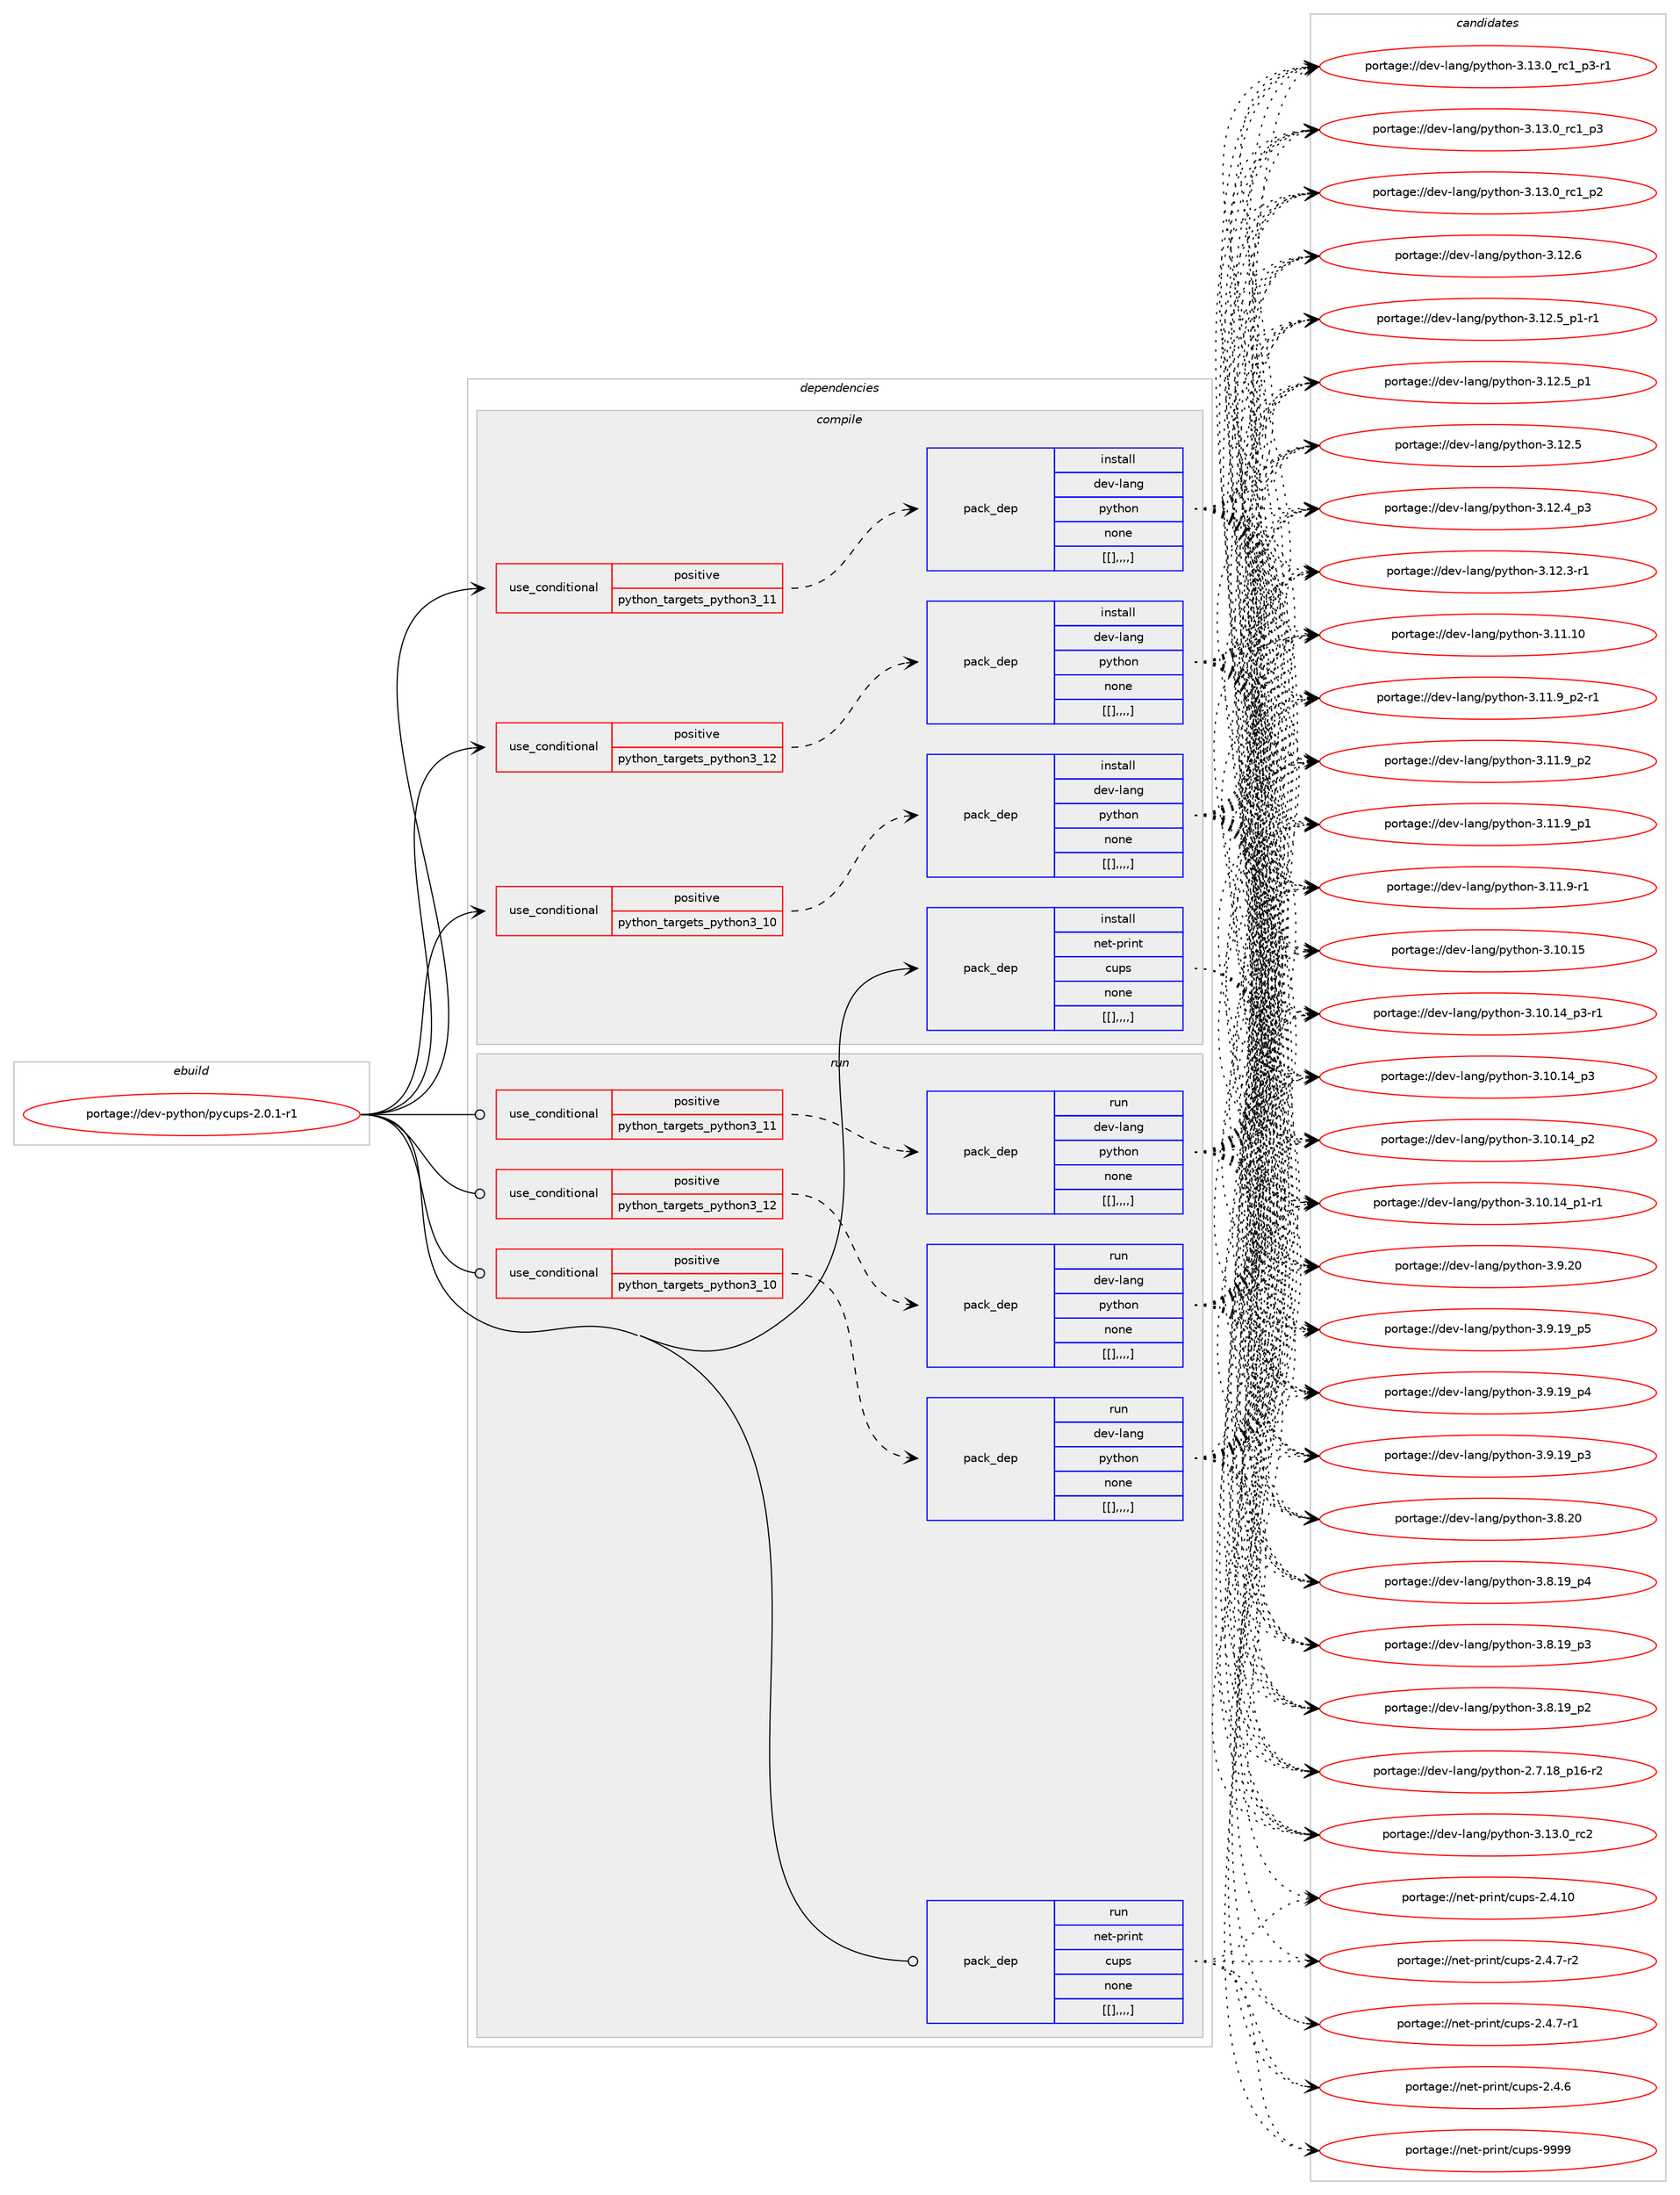 digraph prolog {

# *************
# Graph options
# *************

newrank=true;
concentrate=true;
compound=true;
graph [rankdir=LR,fontname=Helvetica,fontsize=10,ranksep=1.5];#, ranksep=2.5, nodesep=0.2];
edge  [arrowhead=vee];
node  [fontname=Helvetica,fontsize=10];

# **********
# The ebuild
# **********

subgraph cluster_leftcol {
color=gray;
label=<<i>ebuild</i>>;
id [label="portage://dev-python/pycups-2.0.1-r1", color=red, width=4, href="../dev-python/pycups-2.0.1-r1.svg"];
}

# ****************
# The dependencies
# ****************

subgraph cluster_midcol {
color=gray;
label=<<i>dependencies</i>>;
subgraph cluster_compile {
fillcolor="#eeeeee";
style=filled;
label=<<i>compile</i>>;
subgraph cond37525 {
dependency157610 [label=<<TABLE BORDER="0" CELLBORDER="1" CELLSPACING="0" CELLPADDING="4"><TR><TD ROWSPAN="3" CELLPADDING="10">use_conditional</TD></TR><TR><TD>positive</TD></TR><TR><TD>python_targets_python3_10</TD></TR></TABLE>>, shape=none, color=red];
subgraph pack118865 {
dependency157611 [label=<<TABLE BORDER="0" CELLBORDER="1" CELLSPACING="0" CELLPADDING="4" WIDTH="220"><TR><TD ROWSPAN="6" CELLPADDING="30">pack_dep</TD></TR><TR><TD WIDTH="110">install</TD></TR><TR><TD>dev-lang</TD></TR><TR><TD>python</TD></TR><TR><TD>none</TD></TR><TR><TD>[[],,,,]</TD></TR></TABLE>>, shape=none, color=blue];
}
dependency157610:e -> dependency157611:w [weight=20,style="dashed",arrowhead="vee"];
}
id:e -> dependency157610:w [weight=20,style="solid",arrowhead="vee"];
subgraph cond37526 {
dependency157612 [label=<<TABLE BORDER="0" CELLBORDER="1" CELLSPACING="0" CELLPADDING="4"><TR><TD ROWSPAN="3" CELLPADDING="10">use_conditional</TD></TR><TR><TD>positive</TD></TR><TR><TD>python_targets_python3_11</TD></TR></TABLE>>, shape=none, color=red];
subgraph pack118866 {
dependency157613 [label=<<TABLE BORDER="0" CELLBORDER="1" CELLSPACING="0" CELLPADDING="4" WIDTH="220"><TR><TD ROWSPAN="6" CELLPADDING="30">pack_dep</TD></TR><TR><TD WIDTH="110">install</TD></TR><TR><TD>dev-lang</TD></TR><TR><TD>python</TD></TR><TR><TD>none</TD></TR><TR><TD>[[],,,,]</TD></TR></TABLE>>, shape=none, color=blue];
}
dependency157612:e -> dependency157613:w [weight=20,style="dashed",arrowhead="vee"];
}
id:e -> dependency157612:w [weight=20,style="solid",arrowhead="vee"];
subgraph cond37527 {
dependency157614 [label=<<TABLE BORDER="0" CELLBORDER="1" CELLSPACING="0" CELLPADDING="4"><TR><TD ROWSPAN="3" CELLPADDING="10">use_conditional</TD></TR><TR><TD>positive</TD></TR><TR><TD>python_targets_python3_12</TD></TR></TABLE>>, shape=none, color=red];
subgraph pack118867 {
dependency157615 [label=<<TABLE BORDER="0" CELLBORDER="1" CELLSPACING="0" CELLPADDING="4" WIDTH="220"><TR><TD ROWSPAN="6" CELLPADDING="30">pack_dep</TD></TR><TR><TD WIDTH="110">install</TD></TR><TR><TD>dev-lang</TD></TR><TR><TD>python</TD></TR><TR><TD>none</TD></TR><TR><TD>[[],,,,]</TD></TR></TABLE>>, shape=none, color=blue];
}
dependency157614:e -> dependency157615:w [weight=20,style="dashed",arrowhead="vee"];
}
id:e -> dependency157614:w [weight=20,style="solid",arrowhead="vee"];
subgraph pack118868 {
dependency157616 [label=<<TABLE BORDER="0" CELLBORDER="1" CELLSPACING="0" CELLPADDING="4" WIDTH="220"><TR><TD ROWSPAN="6" CELLPADDING="30">pack_dep</TD></TR><TR><TD WIDTH="110">install</TD></TR><TR><TD>net-print</TD></TR><TR><TD>cups</TD></TR><TR><TD>none</TD></TR><TR><TD>[[],,,,]</TD></TR></TABLE>>, shape=none, color=blue];
}
id:e -> dependency157616:w [weight=20,style="solid",arrowhead="vee"];
}
subgraph cluster_compileandrun {
fillcolor="#eeeeee";
style=filled;
label=<<i>compile and run</i>>;
}
subgraph cluster_run {
fillcolor="#eeeeee";
style=filled;
label=<<i>run</i>>;
subgraph cond37528 {
dependency157617 [label=<<TABLE BORDER="0" CELLBORDER="1" CELLSPACING="0" CELLPADDING="4"><TR><TD ROWSPAN="3" CELLPADDING="10">use_conditional</TD></TR><TR><TD>positive</TD></TR><TR><TD>python_targets_python3_10</TD></TR></TABLE>>, shape=none, color=red];
subgraph pack118869 {
dependency157618 [label=<<TABLE BORDER="0" CELLBORDER="1" CELLSPACING="0" CELLPADDING="4" WIDTH="220"><TR><TD ROWSPAN="6" CELLPADDING="30">pack_dep</TD></TR><TR><TD WIDTH="110">run</TD></TR><TR><TD>dev-lang</TD></TR><TR><TD>python</TD></TR><TR><TD>none</TD></TR><TR><TD>[[],,,,]</TD></TR></TABLE>>, shape=none, color=blue];
}
dependency157617:e -> dependency157618:w [weight=20,style="dashed",arrowhead="vee"];
}
id:e -> dependency157617:w [weight=20,style="solid",arrowhead="odot"];
subgraph cond37529 {
dependency157619 [label=<<TABLE BORDER="0" CELLBORDER="1" CELLSPACING="0" CELLPADDING="4"><TR><TD ROWSPAN="3" CELLPADDING="10">use_conditional</TD></TR><TR><TD>positive</TD></TR><TR><TD>python_targets_python3_11</TD></TR></TABLE>>, shape=none, color=red];
subgraph pack118870 {
dependency157620 [label=<<TABLE BORDER="0" CELLBORDER="1" CELLSPACING="0" CELLPADDING="4" WIDTH="220"><TR><TD ROWSPAN="6" CELLPADDING="30">pack_dep</TD></TR><TR><TD WIDTH="110">run</TD></TR><TR><TD>dev-lang</TD></TR><TR><TD>python</TD></TR><TR><TD>none</TD></TR><TR><TD>[[],,,,]</TD></TR></TABLE>>, shape=none, color=blue];
}
dependency157619:e -> dependency157620:w [weight=20,style="dashed",arrowhead="vee"];
}
id:e -> dependency157619:w [weight=20,style="solid",arrowhead="odot"];
subgraph cond37530 {
dependency157621 [label=<<TABLE BORDER="0" CELLBORDER="1" CELLSPACING="0" CELLPADDING="4"><TR><TD ROWSPAN="3" CELLPADDING="10">use_conditional</TD></TR><TR><TD>positive</TD></TR><TR><TD>python_targets_python3_12</TD></TR></TABLE>>, shape=none, color=red];
subgraph pack118871 {
dependency157622 [label=<<TABLE BORDER="0" CELLBORDER="1" CELLSPACING="0" CELLPADDING="4" WIDTH="220"><TR><TD ROWSPAN="6" CELLPADDING="30">pack_dep</TD></TR><TR><TD WIDTH="110">run</TD></TR><TR><TD>dev-lang</TD></TR><TR><TD>python</TD></TR><TR><TD>none</TD></TR><TR><TD>[[],,,,]</TD></TR></TABLE>>, shape=none, color=blue];
}
dependency157621:e -> dependency157622:w [weight=20,style="dashed",arrowhead="vee"];
}
id:e -> dependency157621:w [weight=20,style="solid",arrowhead="odot"];
subgraph pack118872 {
dependency157623 [label=<<TABLE BORDER="0" CELLBORDER="1" CELLSPACING="0" CELLPADDING="4" WIDTH="220"><TR><TD ROWSPAN="6" CELLPADDING="30">pack_dep</TD></TR><TR><TD WIDTH="110">run</TD></TR><TR><TD>net-print</TD></TR><TR><TD>cups</TD></TR><TR><TD>none</TD></TR><TR><TD>[[],,,,]</TD></TR></TABLE>>, shape=none, color=blue];
}
id:e -> dependency157623:w [weight=20,style="solid",arrowhead="odot"];
}
}

# **************
# The candidates
# **************

subgraph cluster_choices {
rank=same;
color=gray;
label=<<i>candidates</i>>;

subgraph choice118865 {
color=black;
nodesep=1;
choice10010111845108971101034711212111610411111045514649514648951149950 [label="portage://dev-lang/python-3.13.0_rc2", color=red, width=4,href="../dev-lang/python-3.13.0_rc2.svg"];
choice1001011184510897110103471121211161041111104551464951464895114994995112514511449 [label="portage://dev-lang/python-3.13.0_rc1_p3-r1", color=red, width=4,href="../dev-lang/python-3.13.0_rc1_p3-r1.svg"];
choice100101118451089711010347112121116104111110455146495146489511499499511251 [label="portage://dev-lang/python-3.13.0_rc1_p3", color=red, width=4,href="../dev-lang/python-3.13.0_rc1_p3.svg"];
choice100101118451089711010347112121116104111110455146495146489511499499511250 [label="portage://dev-lang/python-3.13.0_rc1_p2", color=red, width=4,href="../dev-lang/python-3.13.0_rc1_p2.svg"];
choice10010111845108971101034711212111610411111045514649504654 [label="portage://dev-lang/python-3.12.6", color=red, width=4,href="../dev-lang/python-3.12.6.svg"];
choice1001011184510897110103471121211161041111104551464950465395112494511449 [label="portage://dev-lang/python-3.12.5_p1-r1", color=red, width=4,href="../dev-lang/python-3.12.5_p1-r1.svg"];
choice100101118451089711010347112121116104111110455146495046539511249 [label="portage://dev-lang/python-3.12.5_p1", color=red, width=4,href="../dev-lang/python-3.12.5_p1.svg"];
choice10010111845108971101034711212111610411111045514649504653 [label="portage://dev-lang/python-3.12.5", color=red, width=4,href="../dev-lang/python-3.12.5.svg"];
choice100101118451089711010347112121116104111110455146495046529511251 [label="portage://dev-lang/python-3.12.4_p3", color=red, width=4,href="../dev-lang/python-3.12.4_p3.svg"];
choice100101118451089711010347112121116104111110455146495046514511449 [label="portage://dev-lang/python-3.12.3-r1", color=red, width=4,href="../dev-lang/python-3.12.3-r1.svg"];
choice1001011184510897110103471121211161041111104551464949464948 [label="portage://dev-lang/python-3.11.10", color=red, width=4,href="../dev-lang/python-3.11.10.svg"];
choice1001011184510897110103471121211161041111104551464949465795112504511449 [label="portage://dev-lang/python-3.11.9_p2-r1", color=red, width=4,href="../dev-lang/python-3.11.9_p2-r1.svg"];
choice100101118451089711010347112121116104111110455146494946579511250 [label="portage://dev-lang/python-3.11.9_p2", color=red, width=4,href="../dev-lang/python-3.11.9_p2.svg"];
choice100101118451089711010347112121116104111110455146494946579511249 [label="portage://dev-lang/python-3.11.9_p1", color=red, width=4,href="../dev-lang/python-3.11.9_p1.svg"];
choice100101118451089711010347112121116104111110455146494946574511449 [label="portage://dev-lang/python-3.11.9-r1", color=red, width=4,href="../dev-lang/python-3.11.9-r1.svg"];
choice1001011184510897110103471121211161041111104551464948464953 [label="portage://dev-lang/python-3.10.15", color=red, width=4,href="../dev-lang/python-3.10.15.svg"];
choice100101118451089711010347112121116104111110455146494846495295112514511449 [label="portage://dev-lang/python-3.10.14_p3-r1", color=red, width=4,href="../dev-lang/python-3.10.14_p3-r1.svg"];
choice10010111845108971101034711212111610411111045514649484649529511251 [label="portage://dev-lang/python-3.10.14_p3", color=red, width=4,href="../dev-lang/python-3.10.14_p3.svg"];
choice10010111845108971101034711212111610411111045514649484649529511250 [label="portage://dev-lang/python-3.10.14_p2", color=red, width=4,href="../dev-lang/python-3.10.14_p2.svg"];
choice100101118451089711010347112121116104111110455146494846495295112494511449 [label="portage://dev-lang/python-3.10.14_p1-r1", color=red, width=4,href="../dev-lang/python-3.10.14_p1-r1.svg"];
choice10010111845108971101034711212111610411111045514657465048 [label="portage://dev-lang/python-3.9.20", color=red, width=4,href="../dev-lang/python-3.9.20.svg"];
choice100101118451089711010347112121116104111110455146574649579511253 [label="portage://dev-lang/python-3.9.19_p5", color=red, width=4,href="../dev-lang/python-3.9.19_p5.svg"];
choice100101118451089711010347112121116104111110455146574649579511252 [label="portage://dev-lang/python-3.9.19_p4", color=red, width=4,href="../dev-lang/python-3.9.19_p4.svg"];
choice100101118451089711010347112121116104111110455146574649579511251 [label="portage://dev-lang/python-3.9.19_p3", color=red, width=4,href="../dev-lang/python-3.9.19_p3.svg"];
choice10010111845108971101034711212111610411111045514656465048 [label="portage://dev-lang/python-3.8.20", color=red, width=4,href="../dev-lang/python-3.8.20.svg"];
choice100101118451089711010347112121116104111110455146564649579511252 [label="portage://dev-lang/python-3.8.19_p4", color=red, width=4,href="../dev-lang/python-3.8.19_p4.svg"];
choice100101118451089711010347112121116104111110455146564649579511251 [label="portage://dev-lang/python-3.8.19_p3", color=red, width=4,href="../dev-lang/python-3.8.19_p3.svg"];
choice100101118451089711010347112121116104111110455146564649579511250 [label="portage://dev-lang/python-3.8.19_p2", color=red, width=4,href="../dev-lang/python-3.8.19_p2.svg"];
choice100101118451089711010347112121116104111110455046554649569511249544511450 [label="portage://dev-lang/python-2.7.18_p16-r2", color=red, width=4,href="../dev-lang/python-2.7.18_p16-r2.svg"];
dependency157611:e -> choice10010111845108971101034711212111610411111045514649514648951149950:w [style=dotted,weight="100"];
dependency157611:e -> choice1001011184510897110103471121211161041111104551464951464895114994995112514511449:w [style=dotted,weight="100"];
dependency157611:e -> choice100101118451089711010347112121116104111110455146495146489511499499511251:w [style=dotted,weight="100"];
dependency157611:e -> choice100101118451089711010347112121116104111110455146495146489511499499511250:w [style=dotted,weight="100"];
dependency157611:e -> choice10010111845108971101034711212111610411111045514649504654:w [style=dotted,weight="100"];
dependency157611:e -> choice1001011184510897110103471121211161041111104551464950465395112494511449:w [style=dotted,weight="100"];
dependency157611:e -> choice100101118451089711010347112121116104111110455146495046539511249:w [style=dotted,weight="100"];
dependency157611:e -> choice10010111845108971101034711212111610411111045514649504653:w [style=dotted,weight="100"];
dependency157611:e -> choice100101118451089711010347112121116104111110455146495046529511251:w [style=dotted,weight="100"];
dependency157611:e -> choice100101118451089711010347112121116104111110455146495046514511449:w [style=dotted,weight="100"];
dependency157611:e -> choice1001011184510897110103471121211161041111104551464949464948:w [style=dotted,weight="100"];
dependency157611:e -> choice1001011184510897110103471121211161041111104551464949465795112504511449:w [style=dotted,weight="100"];
dependency157611:e -> choice100101118451089711010347112121116104111110455146494946579511250:w [style=dotted,weight="100"];
dependency157611:e -> choice100101118451089711010347112121116104111110455146494946579511249:w [style=dotted,weight="100"];
dependency157611:e -> choice100101118451089711010347112121116104111110455146494946574511449:w [style=dotted,weight="100"];
dependency157611:e -> choice1001011184510897110103471121211161041111104551464948464953:w [style=dotted,weight="100"];
dependency157611:e -> choice100101118451089711010347112121116104111110455146494846495295112514511449:w [style=dotted,weight="100"];
dependency157611:e -> choice10010111845108971101034711212111610411111045514649484649529511251:w [style=dotted,weight="100"];
dependency157611:e -> choice10010111845108971101034711212111610411111045514649484649529511250:w [style=dotted,weight="100"];
dependency157611:e -> choice100101118451089711010347112121116104111110455146494846495295112494511449:w [style=dotted,weight="100"];
dependency157611:e -> choice10010111845108971101034711212111610411111045514657465048:w [style=dotted,weight="100"];
dependency157611:e -> choice100101118451089711010347112121116104111110455146574649579511253:w [style=dotted,weight="100"];
dependency157611:e -> choice100101118451089711010347112121116104111110455146574649579511252:w [style=dotted,weight="100"];
dependency157611:e -> choice100101118451089711010347112121116104111110455146574649579511251:w [style=dotted,weight="100"];
dependency157611:e -> choice10010111845108971101034711212111610411111045514656465048:w [style=dotted,weight="100"];
dependency157611:e -> choice100101118451089711010347112121116104111110455146564649579511252:w [style=dotted,weight="100"];
dependency157611:e -> choice100101118451089711010347112121116104111110455146564649579511251:w [style=dotted,weight="100"];
dependency157611:e -> choice100101118451089711010347112121116104111110455146564649579511250:w [style=dotted,weight="100"];
dependency157611:e -> choice100101118451089711010347112121116104111110455046554649569511249544511450:w [style=dotted,weight="100"];
}
subgraph choice118866 {
color=black;
nodesep=1;
choice10010111845108971101034711212111610411111045514649514648951149950 [label="portage://dev-lang/python-3.13.0_rc2", color=red, width=4,href="../dev-lang/python-3.13.0_rc2.svg"];
choice1001011184510897110103471121211161041111104551464951464895114994995112514511449 [label="portage://dev-lang/python-3.13.0_rc1_p3-r1", color=red, width=4,href="../dev-lang/python-3.13.0_rc1_p3-r1.svg"];
choice100101118451089711010347112121116104111110455146495146489511499499511251 [label="portage://dev-lang/python-3.13.0_rc1_p3", color=red, width=4,href="../dev-lang/python-3.13.0_rc1_p3.svg"];
choice100101118451089711010347112121116104111110455146495146489511499499511250 [label="portage://dev-lang/python-3.13.0_rc1_p2", color=red, width=4,href="../dev-lang/python-3.13.0_rc1_p2.svg"];
choice10010111845108971101034711212111610411111045514649504654 [label="portage://dev-lang/python-3.12.6", color=red, width=4,href="../dev-lang/python-3.12.6.svg"];
choice1001011184510897110103471121211161041111104551464950465395112494511449 [label="portage://dev-lang/python-3.12.5_p1-r1", color=red, width=4,href="../dev-lang/python-3.12.5_p1-r1.svg"];
choice100101118451089711010347112121116104111110455146495046539511249 [label="portage://dev-lang/python-3.12.5_p1", color=red, width=4,href="../dev-lang/python-3.12.5_p1.svg"];
choice10010111845108971101034711212111610411111045514649504653 [label="portage://dev-lang/python-3.12.5", color=red, width=4,href="../dev-lang/python-3.12.5.svg"];
choice100101118451089711010347112121116104111110455146495046529511251 [label="portage://dev-lang/python-3.12.4_p3", color=red, width=4,href="../dev-lang/python-3.12.4_p3.svg"];
choice100101118451089711010347112121116104111110455146495046514511449 [label="portage://dev-lang/python-3.12.3-r1", color=red, width=4,href="../dev-lang/python-3.12.3-r1.svg"];
choice1001011184510897110103471121211161041111104551464949464948 [label="portage://dev-lang/python-3.11.10", color=red, width=4,href="../dev-lang/python-3.11.10.svg"];
choice1001011184510897110103471121211161041111104551464949465795112504511449 [label="portage://dev-lang/python-3.11.9_p2-r1", color=red, width=4,href="../dev-lang/python-3.11.9_p2-r1.svg"];
choice100101118451089711010347112121116104111110455146494946579511250 [label="portage://dev-lang/python-3.11.9_p2", color=red, width=4,href="../dev-lang/python-3.11.9_p2.svg"];
choice100101118451089711010347112121116104111110455146494946579511249 [label="portage://dev-lang/python-3.11.9_p1", color=red, width=4,href="../dev-lang/python-3.11.9_p1.svg"];
choice100101118451089711010347112121116104111110455146494946574511449 [label="portage://dev-lang/python-3.11.9-r1", color=red, width=4,href="../dev-lang/python-3.11.9-r1.svg"];
choice1001011184510897110103471121211161041111104551464948464953 [label="portage://dev-lang/python-3.10.15", color=red, width=4,href="../dev-lang/python-3.10.15.svg"];
choice100101118451089711010347112121116104111110455146494846495295112514511449 [label="portage://dev-lang/python-3.10.14_p3-r1", color=red, width=4,href="../dev-lang/python-3.10.14_p3-r1.svg"];
choice10010111845108971101034711212111610411111045514649484649529511251 [label="portage://dev-lang/python-3.10.14_p3", color=red, width=4,href="../dev-lang/python-3.10.14_p3.svg"];
choice10010111845108971101034711212111610411111045514649484649529511250 [label="portage://dev-lang/python-3.10.14_p2", color=red, width=4,href="../dev-lang/python-3.10.14_p2.svg"];
choice100101118451089711010347112121116104111110455146494846495295112494511449 [label="portage://dev-lang/python-3.10.14_p1-r1", color=red, width=4,href="../dev-lang/python-3.10.14_p1-r1.svg"];
choice10010111845108971101034711212111610411111045514657465048 [label="portage://dev-lang/python-3.9.20", color=red, width=4,href="../dev-lang/python-3.9.20.svg"];
choice100101118451089711010347112121116104111110455146574649579511253 [label="portage://dev-lang/python-3.9.19_p5", color=red, width=4,href="../dev-lang/python-3.9.19_p5.svg"];
choice100101118451089711010347112121116104111110455146574649579511252 [label="portage://dev-lang/python-3.9.19_p4", color=red, width=4,href="../dev-lang/python-3.9.19_p4.svg"];
choice100101118451089711010347112121116104111110455146574649579511251 [label="portage://dev-lang/python-3.9.19_p3", color=red, width=4,href="../dev-lang/python-3.9.19_p3.svg"];
choice10010111845108971101034711212111610411111045514656465048 [label="portage://dev-lang/python-3.8.20", color=red, width=4,href="../dev-lang/python-3.8.20.svg"];
choice100101118451089711010347112121116104111110455146564649579511252 [label="portage://dev-lang/python-3.8.19_p4", color=red, width=4,href="../dev-lang/python-3.8.19_p4.svg"];
choice100101118451089711010347112121116104111110455146564649579511251 [label="portage://dev-lang/python-3.8.19_p3", color=red, width=4,href="../dev-lang/python-3.8.19_p3.svg"];
choice100101118451089711010347112121116104111110455146564649579511250 [label="portage://dev-lang/python-3.8.19_p2", color=red, width=4,href="../dev-lang/python-3.8.19_p2.svg"];
choice100101118451089711010347112121116104111110455046554649569511249544511450 [label="portage://dev-lang/python-2.7.18_p16-r2", color=red, width=4,href="../dev-lang/python-2.7.18_p16-r2.svg"];
dependency157613:e -> choice10010111845108971101034711212111610411111045514649514648951149950:w [style=dotted,weight="100"];
dependency157613:e -> choice1001011184510897110103471121211161041111104551464951464895114994995112514511449:w [style=dotted,weight="100"];
dependency157613:e -> choice100101118451089711010347112121116104111110455146495146489511499499511251:w [style=dotted,weight="100"];
dependency157613:e -> choice100101118451089711010347112121116104111110455146495146489511499499511250:w [style=dotted,weight="100"];
dependency157613:e -> choice10010111845108971101034711212111610411111045514649504654:w [style=dotted,weight="100"];
dependency157613:e -> choice1001011184510897110103471121211161041111104551464950465395112494511449:w [style=dotted,weight="100"];
dependency157613:e -> choice100101118451089711010347112121116104111110455146495046539511249:w [style=dotted,weight="100"];
dependency157613:e -> choice10010111845108971101034711212111610411111045514649504653:w [style=dotted,weight="100"];
dependency157613:e -> choice100101118451089711010347112121116104111110455146495046529511251:w [style=dotted,weight="100"];
dependency157613:e -> choice100101118451089711010347112121116104111110455146495046514511449:w [style=dotted,weight="100"];
dependency157613:e -> choice1001011184510897110103471121211161041111104551464949464948:w [style=dotted,weight="100"];
dependency157613:e -> choice1001011184510897110103471121211161041111104551464949465795112504511449:w [style=dotted,weight="100"];
dependency157613:e -> choice100101118451089711010347112121116104111110455146494946579511250:w [style=dotted,weight="100"];
dependency157613:e -> choice100101118451089711010347112121116104111110455146494946579511249:w [style=dotted,weight="100"];
dependency157613:e -> choice100101118451089711010347112121116104111110455146494946574511449:w [style=dotted,weight="100"];
dependency157613:e -> choice1001011184510897110103471121211161041111104551464948464953:w [style=dotted,weight="100"];
dependency157613:e -> choice100101118451089711010347112121116104111110455146494846495295112514511449:w [style=dotted,weight="100"];
dependency157613:e -> choice10010111845108971101034711212111610411111045514649484649529511251:w [style=dotted,weight="100"];
dependency157613:e -> choice10010111845108971101034711212111610411111045514649484649529511250:w [style=dotted,weight="100"];
dependency157613:e -> choice100101118451089711010347112121116104111110455146494846495295112494511449:w [style=dotted,weight="100"];
dependency157613:e -> choice10010111845108971101034711212111610411111045514657465048:w [style=dotted,weight="100"];
dependency157613:e -> choice100101118451089711010347112121116104111110455146574649579511253:w [style=dotted,weight="100"];
dependency157613:e -> choice100101118451089711010347112121116104111110455146574649579511252:w [style=dotted,weight="100"];
dependency157613:e -> choice100101118451089711010347112121116104111110455146574649579511251:w [style=dotted,weight="100"];
dependency157613:e -> choice10010111845108971101034711212111610411111045514656465048:w [style=dotted,weight="100"];
dependency157613:e -> choice100101118451089711010347112121116104111110455146564649579511252:w [style=dotted,weight="100"];
dependency157613:e -> choice100101118451089711010347112121116104111110455146564649579511251:w [style=dotted,weight="100"];
dependency157613:e -> choice100101118451089711010347112121116104111110455146564649579511250:w [style=dotted,weight="100"];
dependency157613:e -> choice100101118451089711010347112121116104111110455046554649569511249544511450:w [style=dotted,weight="100"];
}
subgraph choice118867 {
color=black;
nodesep=1;
choice10010111845108971101034711212111610411111045514649514648951149950 [label="portage://dev-lang/python-3.13.0_rc2", color=red, width=4,href="../dev-lang/python-3.13.0_rc2.svg"];
choice1001011184510897110103471121211161041111104551464951464895114994995112514511449 [label="portage://dev-lang/python-3.13.0_rc1_p3-r1", color=red, width=4,href="../dev-lang/python-3.13.0_rc1_p3-r1.svg"];
choice100101118451089711010347112121116104111110455146495146489511499499511251 [label="portage://dev-lang/python-3.13.0_rc1_p3", color=red, width=4,href="../dev-lang/python-3.13.0_rc1_p3.svg"];
choice100101118451089711010347112121116104111110455146495146489511499499511250 [label="portage://dev-lang/python-3.13.0_rc1_p2", color=red, width=4,href="../dev-lang/python-3.13.0_rc1_p2.svg"];
choice10010111845108971101034711212111610411111045514649504654 [label="portage://dev-lang/python-3.12.6", color=red, width=4,href="../dev-lang/python-3.12.6.svg"];
choice1001011184510897110103471121211161041111104551464950465395112494511449 [label="portage://dev-lang/python-3.12.5_p1-r1", color=red, width=4,href="../dev-lang/python-3.12.5_p1-r1.svg"];
choice100101118451089711010347112121116104111110455146495046539511249 [label="portage://dev-lang/python-3.12.5_p1", color=red, width=4,href="../dev-lang/python-3.12.5_p1.svg"];
choice10010111845108971101034711212111610411111045514649504653 [label="portage://dev-lang/python-3.12.5", color=red, width=4,href="../dev-lang/python-3.12.5.svg"];
choice100101118451089711010347112121116104111110455146495046529511251 [label="portage://dev-lang/python-3.12.4_p3", color=red, width=4,href="../dev-lang/python-3.12.4_p3.svg"];
choice100101118451089711010347112121116104111110455146495046514511449 [label="portage://dev-lang/python-3.12.3-r1", color=red, width=4,href="../dev-lang/python-3.12.3-r1.svg"];
choice1001011184510897110103471121211161041111104551464949464948 [label="portage://dev-lang/python-3.11.10", color=red, width=4,href="../dev-lang/python-3.11.10.svg"];
choice1001011184510897110103471121211161041111104551464949465795112504511449 [label="portage://dev-lang/python-3.11.9_p2-r1", color=red, width=4,href="../dev-lang/python-3.11.9_p2-r1.svg"];
choice100101118451089711010347112121116104111110455146494946579511250 [label="portage://dev-lang/python-3.11.9_p2", color=red, width=4,href="../dev-lang/python-3.11.9_p2.svg"];
choice100101118451089711010347112121116104111110455146494946579511249 [label="portage://dev-lang/python-3.11.9_p1", color=red, width=4,href="../dev-lang/python-3.11.9_p1.svg"];
choice100101118451089711010347112121116104111110455146494946574511449 [label="portage://dev-lang/python-3.11.9-r1", color=red, width=4,href="../dev-lang/python-3.11.9-r1.svg"];
choice1001011184510897110103471121211161041111104551464948464953 [label="portage://dev-lang/python-3.10.15", color=red, width=4,href="../dev-lang/python-3.10.15.svg"];
choice100101118451089711010347112121116104111110455146494846495295112514511449 [label="portage://dev-lang/python-3.10.14_p3-r1", color=red, width=4,href="../dev-lang/python-3.10.14_p3-r1.svg"];
choice10010111845108971101034711212111610411111045514649484649529511251 [label="portage://dev-lang/python-3.10.14_p3", color=red, width=4,href="../dev-lang/python-3.10.14_p3.svg"];
choice10010111845108971101034711212111610411111045514649484649529511250 [label="portage://dev-lang/python-3.10.14_p2", color=red, width=4,href="../dev-lang/python-3.10.14_p2.svg"];
choice100101118451089711010347112121116104111110455146494846495295112494511449 [label="portage://dev-lang/python-3.10.14_p1-r1", color=red, width=4,href="../dev-lang/python-3.10.14_p1-r1.svg"];
choice10010111845108971101034711212111610411111045514657465048 [label="portage://dev-lang/python-3.9.20", color=red, width=4,href="../dev-lang/python-3.9.20.svg"];
choice100101118451089711010347112121116104111110455146574649579511253 [label="portage://dev-lang/python-3.9.19_p5", color=red, width=4,href="../dev-lang/python-3.9.19_p5.svg"];
choice100101118451089711010347112121116104111110455146574649579511252 [label="portage://dev-lang/python-3.9.19_p4", color=red, width=4,href="../dev-lang/python-3.9.19_p4.svg"];
choice100101118451089711010347112121116104111110455146574649579511251 [label="portage://dev-lang/python-3.9.19_p3", color=red, width=4,href="../dev-lang/python-3.9.19_p3.svg"];
choice10010111845108971101034711212111610411111045514656465048 [label="portage://dev-lang/python-3.8.20", color=red, width=4,href="../dev-lang/python-3.8.20.svg"];
choice100101118451089711010347112121116104111110455146564649579511252 [label="portage://dev-lang/python-3.8.19_p4", color=red, width=4,href="../dev-lang/python-3.8.19_p4.svg"];
choice100101118451089711010347112121116104111110455146564649579511251 [label="portage://dev-lang/python-3.8.19_p3", color=red, width=4,href="../dev-lang/python-3.8.19_p3.svg"];
choice100101118451089711010347112121116104111110455146564649579511250 [label="portage://dev-lang/python-3.8.19_p2", color=red, width=4,href="../dev-lang/python-3.8.19_p2.svg"];
choice100101118451089711010347112121116104111110455046554649569511249544511450 [label="portage://dev-lang/python-2.7.18_p16-r2", color=red, width=4,href="../dev-lang/python-2.7.18_p16-r2.svg"];
dependency157615:e -> choice10010111845108971101034711212111610411111045514649514648951149950:w [style=dotted,weight="100"];
dependency157615:e -> choice1001011184510897110103471121211161041111104551464951464895114994995112514511449:w [style=dotted,weight="100"];
dependency157615:e -> choice100101118451089711010347112121116104111110455146495146489511499499511251:w [style=dotted,weight="100"];
dependency157615:e -> choice100101118451089711010347112121116104111110455146495146489511499499511250:w [style=dotted,weight="100"];
dependency157615:e -> choice10010111845108971101034711212111610411111045514649504654:w [style=dotted,weight="100"];
dependency157615:e -> choice1001011184510897110103471121211161041111104551464950465395112494511449:w [style=dotted,weight="100"];
dependency157615:e -> choice100101118451089711010347112121116104111110455146495046539511249:w [style=dotted,weight="100"];
dependency157615:e -> choice10010111845108971101034711212111610411111045514649504653:w [style=dotted,weight="100"];
dependency157615:e -> choice100101118451089711010347112121116104111110455146495046529511251:w [style=dotted,weight="100"];
dependency157615:e -> choice100101118451089711010347112121116104111110455146495046514511449:w [style=dotted,weight="100"];
dependency157615:e -> choice1001011184510897110103471121211161041111104551464949464948:w [style=dotted,weight="100"];
dependency157615:e -> choice1001011184510897110103471121211161041111104551464949465795112504511449:w [style=dotted,weight="100"];
dependency157615:e -> choice100101118451089711010347112121116104111110455146494946579511250:w [style=dotted,weight="100"];
dependency157615:e -> choice100101118451089711010347112121116104111110455146494946579511249:w [style=dotted,weight="100"];
dependency157615:e -> choice100101118451089711010347112121116104111110455146494946574511449:w [style=dotted,weight="100"];
dependency157615:e -> choice1001011184510897110103471121211161041111104551464948464953:w [style=dotted,weight="100"];
dependency157615:e -> choice100101118451089711010347112121116104111110455146494846495295112514511449:w [style=dotted,weight="100"];
dependency157615:e -> choice10010111845108971101034711212111610411111045514649484649529511251:w [style=dotted,weight="100"];
dependency157615:e -> choice10010111845108971101034711212111610411111045514649484649529511250:w [style=dotted,weight="100"];
dependency157615:e -> choice100101118451089711010347112121116104111110455146494846495295112494511449:w [style=dotted,weight="100"];
dependency157615:e -> choice10010111845108971101034711212111610411111045514657465048:w [style=dotted,weight="100"];
dependency157615:e -> choice100101118451089711010347112121116104111110455146574649579511253:w [style=dotted,weight="100"];
dependency157615:e -> choice100101118451089711010347112121116104111110455146574649579511252:w [style=dotted,weight="100"];
dependency157615:e -> choice100101118451089711010347112121116104111110455146574649579511251:w [style=dotted,weight="100"];
dependency157615:e -> choice10010111845108971101034711212111610411111045514656465048:w [style=dotted,weight="100"];
dependency157615:e -> choice100101118451089711010347112121116104111110455146564649579511252:w [style=dotted,weight="100"];
dependency157615:e -> choice100101118451089711010347112121116104111110455146564649579511251:w [style=dotted,weight="100"];
dependency157615:e -> choice100101118451089711010347112121116104111110455146564649579511250:w [style=dotted,weight="100"];
dependency157615:e -> choice100101118451089711010347112121116104111110455046554649569511249544511450:w [style=dotted,weight="100"];
}
subgraph choice118868 {
color=black;
nodesep=1;
choice1101011164511211410511011647991171121154557575757 [label="portage://net-print/cups-9999", color=red, width=4,href="../net-print/cups-9999.svg"];
choice11010111645112114105110116479911711211545504652464948 [label="portage://net-print/cups-2.4.10", color=red, width=4,href="../net-print/cups-2.4.10.svg"];
choice1101011164511211410511011647991171121154550465246554511450 [label="portage://net-print/cups-2.4.7-r2", color=red, width=4,href="../net-print/cups-2.4.7-r2.svg"];
choice1101011164511211410511011647991171121154550465246554511449 [label="portage://net-print/cups-2.4.7-r1", color=red, width=4,href="../net-print/cups-2.4.7-r1.svg"];
choice110101116451121141051101164799117112115455046524654 [label="portage://net-print/cups-2.4.6", color=red, width=4,href="../net-print/cups-2.4.6.svg"];
dependency157616:e -> choice1101011164511211410511011647991171121154557575757:w [style=dotted,weight="100"];
dependency157616:e -> choice11010111645112114105110116479911711211545504652464948:w [style=dotted,weight="100"];
dependency157616:e -> choice1101011164511211410511011647991171121154550465246554511450:w [style=dotted,weight="100"];
dependency157616:e -> choice1101011164511211410511011647991171121154550465246554511449:w [style=dotted,weight="100"];
dependency157616:e -> choice110101116451121141051101164799117112115455046524654:w [style=dotted,weight="100"];
}
subgraph choice118869 {
color=black;
nodesep=1;
choice10010111845108971101034711212111610411111045514649514648951149950 [label="portage://dev-lang/python-3.13.0_rc2", color=red, width=4,href="../dev-lang/python-3.13.0_rc2.svg"];
choice1001011184510897110103471121211161041111104551464951464895114994995112514511449 [label="portage://dev-lang/python-3.13.0_rc1_p3-r1", color=red, width=4,href="../dev-lang/python-3.13.0_rc1_p3-r1.svg"];
choice100101118451089711010347112121116104111110455146495146489511499499511251 [label="portage://dev-lang/python-3.13.0_rc1_p3", color=red, width=4,href="../dev-lang/python-3.13.0_rc1_p3.svg"];
choice100101118451089711010347112121116104111110455146495146489511499499511250 [label="portage://dev-lang/python-3.13.0_rc1_p2", color=red, width=4,href="../dev-lang/python-3.13.0_rc1_p2.svg"];
choice10010111845108971101034711212111610411111045514649504654 [label="portage://dev-lang/python-3.12.6", color=red, width=4,href="../dev-lang/python-3.12.6.svg"];
choice1001011184510897110103471121211161041111104551464950465395112494511449 [label="portage://dev-lang/python-3.12.5_p1-r1", color=red, width=4,href="../dev-lang/python-3.12.5_p1-r1.svg"];
choice100101118451089711010347112121116104111110455146495046539511249 [label="portage://dev-lang/python-3.12.5_p1", color=red, width=4,href="../dev-lang/python-3.12.5_p1.svg"];
choice10010111845108971101034711212111610411111045514649504653 [label="portage://dev-lang/python-3.12.5", color=red, width=4,href="../dev-lang/python-3.12.5.svg"];
choice100101118451089711010347112121116104111110455146495046529511251 [label="portage://dev-lang/python-3.12.4_p3", color=red, width=4,href="../dev-lang/python-3.12.4_p3.svg"];
choice100101118451089711010347112121116104111110455146495046514511449 [label="portage://dev-lang/python-3.12.3-r1", color=red, width=4,href="../dev-lang/python-3.12.3-r1.svg"];
choice1001011184510897110103471121211161041111104551464949464948 [label="portage://dev-lang/python-3.11.10", color=red, width=4,href="../dev-lang/python-3.11.10.svg"];
choice1001011184510897110103471121211161041111104551464949465795112504511449 [label="portage://dev-lang/python-3.11.9_p2-r1", color=red, width=4,href="../dev-lang/python-3.11.9_p2-r1.svg"];
choice100101118451089711010347112121116104111110455146494946579511250 [label="portage://dev-lang/python-3.11.9_p2", color=red, width=4,href="../dev-lang/python-3.11.9_p2.svg"];
choice100101118451089711010347112121116104111110455146494946579511249 [label="portage://dev-lang/python-3.11.9_p1", color=red, width=4,href="../dev-lang/python-3.11.9_p1.svg"];
choice100101118451089711010347112121116104111110455146494946574511449 [label="portage://dev-lang/python-3.11.9-r1", color=red, width=4,href="../dev-lang/python-3.11.9-r1.svg"];
choice1001011184510897110103471121211161041111104551464948464953 [label="portage://dev-lang/python-3.10.15", color=red, width=4,href="../dev-lang/python-3.10.15.svg"];
choice100101118451089711010347112121116104111110455146494846495295112514511449 [label="portage://dev-lang/python-3.10.14_p3-r1", color=red, width=4,href="../dev-lang/python-3.10.14_p3-r1.svg"];
choice10010111845108971101034711212111610411111045514649484649529511251 [label="portage://dev-lang/python-3.10.14_p3", color=red, width=4,href="../dev-lang/python-3.10.14_p3.svg"];
choice10010111845108971101034711212111610411111045514649484649529511250 [label="portage://dev-lang/python-3.10.14_p2", color=red, width=4,href="../dev-lang/python-3.10.14_p2.svg"];
choice100101118451089711010347112121116104111110455146494846495295112494511449 [label="portage://dev-lang/python-3.10.14_p1-r1", color=red, width=4,href="../dev-lang/python-3.10.14_p1-r1.svg"];
choice10010111845108971101034711212111610411111045514657465048 [label="portage://dev-lang/python-3.9.20", color=red, width=4,href="../dev-lang/python-3.9.20.svg"];
choice100101118451089711010347112121116104111110455146574649579511253 [label="portage://dev-lang/python-3.9.19_p5", color=red, width=4,href="../dev-lang/python-3.9.19_p5.svg"];
choice100101118451089711010347112121116104111110455146574649579511252 [label="portage://dev-lang/python-3.9.19_p4", color=red, width=4,href="../dev-lang/python-3.9.19_p4.svg"];
choice100101118451089711010347112121116104111110455146574649579511251 [label="portage://dev-lang/python-3.9.19_p3", color=red, width=4,href="../dev-lang/python-3.9.19_p3.svg"];
choice10010111845108971101034711212111610411111045514656465048 [label="portage://dev-lang/python-3.8.20", color=red, width=4,href="../dev-lang/python-3.8.20.svg"];
choice100101118451089711010347112121116104111110455146564649579511252 [label="portage://dev-lang/python-3.8.19_p4", color=red, width=4,href="../dev-lang/python-3.8.19_p4.svg"];
choice100101118451089711010347112121116104111110455146564649579511251 [label="portage://dev-lang/python-3.8.19_p3", color=red, width=4,href="../dev-lang/python-3.8.19_p3.svg"];
choice100101118451089711010347112121116104111110455146564649579511250 [label="portage://dev-lang/python-3.8.19_p2", color=red, width=4,href="../dev-lang/python-3.8.19_p2.svg"];
choice100101118451089711010347112121116104111110455046554649569511249544511450 [label="portage://dev-lang/python-2.7.18_p16-r2", color=red, width=4,href="../dev-lang/python-2.7.18_p16-r2.svg"];
dependency157618:e -> choice10010111845108971101034711212111610411111045514649514648951149950:w [style=dotted,weight="100"];
dependency157618:e -> choice1001011184510897110103471121211161041111104551464951464895114994995112514511449:w [style=dotted,weight="100"];
dependency157618:e -> choice100101118451089711010347112121116104111110455146495146489511499499511251:w [style=dotted,weight="100"];
dependency157618:e -> choice100101118451089711010347112121116104111110455146495146489511499499511250:w [style=dotted,weight="100"];
dependency157618:e -> choice10010111845108971101034711212111610411111045514649504654:w [style=dotted,weight="100"];
dependency157618:e -> choice1001011184510897110103471121211161041111104551464950465395112494511449:w [style=dotted,weight="100"];
dependency157618:e -> choice100101118451089711010347112121116104111110455146495046539511249:w [style=dotted,weight="100"];
dependency157618:e -> choice10010111845108971101034711212111610411111045514649504653:w [style=dotted,weight="100"];
dependency157618:e -> choice100101118451089711010347112121116104111110455146495046529511251:w [style=dotted,weight="100"];
dependency157618:e -> choice100101118451089711010347112121116104111110455146495046514511449:w [style=dotted,weight="100"];
dependency157618:e -> choice1001011184510897110103471121211161041111104551464949464948:w [style=dotted,weight="100"];
dependency157618:e -> choice1001011184510897110103471121211161041111104551464949465795112504511449:w [style=dotted,weight="100"];
dependency157618:e -> choice100101118451089711010347112121116104111110455146494946579511250:w [style=dotted,weight="100"];
dependency157618:e -> choice100101118451089711010347112121116104111110455146494946579511249:w [style=dotted,weight="100"];
dependency157618:e -> choice100101118451089711010347112121116104111110455146494946574511449:w [style=dotted,weight="100"];
dependency157618:e -> choice1001011184510897110103471121211161041111104551464948464953:w [style=dotted,weight="100"];
dependency157618:e -> choice100101118451089711010347112121116104111110455146494846495295112514511449:w [style=dotted,weight="100"];
dependency157618:e -> choice10010111845108971101034711212111610411111045514649484649529511251:w [style=dotted,weight="100"];
dependency157618:e -> choice10010111845108971101034711212111610411111045514649484649529511250:w [style=dotted,weight="100"];
dependency157618:e -> choice100101118451089711010347112121116104111110455146494846495295112494511449:w [style=dotted,weight="100"];
dependency157618:e -> choice10010111845108971101034711212111610411111045514657465048:w [style=dotted,weight="100"];
dependency157618:e -> choice100101118451089711010347112121116104111110455146574649579511253:w [style=dotted,weight="100"];
dependency157618:e -> choice100101118451089711010347112121116104111110455146574649579511252:w [style=dotted,weight="100"];
dependency157618:e -> choice100101118451089711010347112121116104111110455146574649579511251:w [style=dotted,weight="100"];
dependency157618:e -> choice10010111845108971101034711212111610411111045514656465048:w [style=dotted,weight="100"];
dependency157618:e -> choice100101118451089711010347112121116104111110455146564649579511252:w [style=dotted,weight="100"];
dependency157618:e -> choice100101118451089711010347112121116104111110455146564649579511251:w [style=dotted,weight="100"];
dependency157618:e -> choice100101118451089711010347112121116104111110455146564649579511250:w [style=dotted,weight="100"];
dependency157618:e -> choice100101118451089711010347112121116104111110455046554649569511249544511450:w [style=dotted,weight="100"];
}
subgraph choice118870 {
color=black;
nodesep=1;
choice10010111845108971101034711212111610411111045514649514648951149950 [label="portage://dev-lang/python-3.13.0_rc2", color=red, width=4,href="../dev-lang/python-3.13.0_rc2.svg"];
choice1001011184510897110103471121211161041111104551464951464895114994995112514511449 [label="portage://dev-lang/python-3.13.0_rc1_p3-r1", color=red, width=4,href="../dev-lang/python-3.13.0_rc1_p3-r1.svg"];
choice100101118451089711010347112121116104111110455146495146489511499499511251 [label="portage://dev-lang/python-3.13.0_rc1_p3", color=red, width=4,href="../dev-lang/python-3.13.0_rc1_p3.svg"];
choice100101118451089711010347112121116104111110455146495146489511499499511250 [label="portage://dev-lang/python-3.13.0_rc1_p2", color=red, width=4,href="../dev-lang/python-3.13.0_rc1_p2.svg"];
choice10010111845108971101034711212111610411111045514649504654 [label="portage://dev-lang/python-3.12.6", color=red, width=4,href="../dev-lang/python-3.12.6.svg"];
choice1001011184510897110103471121211161041111104551464950465395112494511449 [label="portage://dev-lang/python-3.12.5_p1-r1", color=red, width=4,href="../dev-lang/python-3.12.5_p1-r1.svg"];
choice100101118451089711010347112121116104111110455146495046539511249 [label="portage://dev-lang/python-3.12.5_p1", color=red, width=4,href="../dev-lang/python-3.12.5_p1.svg"];
choice10010111845108971101034711212111610411111045514649504653 [label="portage://dev-lang/python-3.12.5", color=red, width=4,href="../dev-lang/python-3.12.5.svg"];
choice100101118451089711010347112121116104111110455146495046529511251 [label="portage://dev-lang/python-3.12.4_p3", color=red, width=4,href="../dev-lang/python-3.12.4_p3.svg"];
choice100101118451089711010347112121116104111110455146495046514511449 [label="portage://dev-lang/python-3.12.3-r1", color=red, width=4,href="../dev-lang/python-3.12.3-r1.svg"];
choice1001011184510897110103471121211161041111104551464949464948 [label="portage://dev-lang/python-3.11.10", color=red, width=4,href="../dev-lang/python-3.11.10.svg"];
choice1001011184510897110103471121211161041111104551464949465795112504511449 [label="portage://dev-lang/python-3.11.9_p2-r1", color=red, width=4,href="../dev-lang/python-3.11.9_p2-r1.svg"];
choice100101118451089711010347112121116104111110455146494946579511250 [label="portage://dev-lang/python-3.11.9_p2", color=red, width=4,href="../dev-lang/python-3.11.9_p2.svg"];
choice100101118451089711010347112121116104111110455146494946579511249 [label="portage://dev-lang/python-3.11.9_p1", color=red, width=4,href="../dev-lang/python-3.11.9_p1.svg"];
choice100101118451089711010347112121116104111110455146494946574511449 [label="portage://dev-lang/python-3.11.9-r1", color=red, width=4,href="../dev-lang/python-3.11.9-r1.svg"];
choice1001011184510897110103471121211161041111104551464948464953 [label="portage://dev-lang/python-3.10.15", color=red, width=4,href="../dev-lang/python-3.10.15.svg"];
choice100101118451089711010347112121116104111110455146494846495295112514511449 [label="portage://dev-lang/python-3.10.14_p3-r1", color=red, width=4,href="../dev-lang/python-3.10.14_p3-r1.svg"];
choice10010111845108971101034711212111610411111045514649484649529511251 [label="portage://dev-lang/python-3.10.14_p3", color=red, width=4,href="../dev-lang/python-3.10.14_p3.svg"];
choice10010111845108971101034711212111610411111045514649484649529511250 [label="portage://dev-lang/python-3.10.14_p2", color=red, width=4,href="../dev-lang/python-3.10.14_p2.svg"];
choice100101118451089711010347112121116104111110455146494846495295112494511449 [label="portage://dev-lang/python-3.10.14_p1-r1", color=red, width=4,href="../dev-lang/python-3.10.14_p1-r1.svg"];
choice10010111845108971101034711212111610411111045514657465048 [label="portage://dev-lang/python-3.9.20", color=red, width=4,href="../dev-lang/python-3.9.20.svg"];
choice100101118451089711010347112121116104111110455146574649579511253 [label="portage://dev-lang/python-3.9.19_p5", color=red, width=4,href="../dev-lang/python-3.9.19_p5.svg"];
choice100101118451089711010347112121116104111110455146574649579511252 [label="portage://dev-lang/python-3.9.19_p4", color=red, width=4,href="../dev-lang/python-3.9.19_p4.svg"];
choice100101118451089711010347112121116104111110455146574649579511251 [label="portage://dev-lang/python-3.9.19_p3", color=red, width=4,href="../dev-lang/python-3.9.19_p3.svg"];
choice10010111845108971101034711212111610411111045514656465048 [label="portage://dev-lang/python-3.8.20", color=red, width=4,href="../dev-lang/python-3.8.20.svg"];
choice100101118451089711010347112121116104111110455146564649579511252 [label="portage://dev-lang/python-3.8.19_p4", color=red, width=4,href="../dev-lang/python-3.8.19_p4.svg"];
choice100101118451089711010347112121116104111110455146564649579511251 [label="portage://dev-lang/python-3.8.19_p3", color=red, width=4,href="../dev-lang/python-3.8.19_p3.svg"];
choice100101118451089711010347112121116104111110455146564649579511250 [label="portage://dev-lang/python-3.8.19_p2", color=red, width=4,href="../dev-lang/python-3.8.19_p2.svg"];
choice100101118451089711010347112121116104111110455046554649569511249544511450 [label="portage://dev-lang/python-2.7.18_p16-r2", color=red, width=4,href="../dev-lang/python-2.7.18_p16-r2.svg"];
dependency157620:e -> choice10010111845108971101034711212111610411111045514649514648951149950:w [style=dotted,weight="100"];
dependency157620:e -> choice1001011184510897110103471121211161041111104551464951464895114994995112514511449:w [style=dotted,weight="100"];
dependency157620:e -> choice100101118451089711010347112121116104111110455146495146489511499499511251:w [style=dotted,weight="100"];
dependency157620:e -> choice100101118451089711010347112121116104111110455146495146489511499499511250:w [style=dotted,weight="100"];
dependency157620:e -> choice10010111845108971101034711212111610411111045514649504654:w [style=dotted,weight="100"];
dependency157620:e -> choice1001011184510897110103471121211161041111104551464950465395112494511449:w [style=dotted,weight="100"];
dependency157620:e -> choice100101118451089711010347112121116104111110455146495046539511249:w [style=dotted,weight="100"];
dependency157620:e -> choice10010111845108971101034711212111610411111045514649504653:w [style=dotted,weight="100"];
dependency157620:e -> choice100101118451089711010347112121116104111110455146495046529511251:w [style=dotted,weight="100"];
dependency157620:e -> choice100101118451089711010347112121116104111110455146495046514511449:w [style=dotted,weight="100"];
dependency157620:e -> choice1001011184510897110103471121211161041111104551464949464948:w [style=dotted,weight="100"];
dependency157620:e -> choice1001011184510897110103471121211161041111104551464949465795112504511449:w [style=dotted,weight="100"];
dependency157620:e -> choice100101118451089711010347112121116104111110455146494946579511250:w [style=dotted,weight="100"];
dependency157620:e -> choice100101118451089711010347112121116104111110455146494946579511249:w [style=dotted,weight="100"];
dependency157620:e -> choice100101118451089711010347112121116104111110455146494946574511449:w [style=dotted,weight="100"];
dependency157620:e -> choice1001011184510897110103471121211161041111104551464948464953:w [style=dotted,weight="100"];
dependency157620:e -> choice100101118451089711010347112121116104111110455146494846495295112514511449:w [style=dotted,weight="100"];
dependency157620:e -> choice10010111845108971101034711212111610411111045514649484649529511251:w [style=dotted,weight="100"];
dependency157620:e -> choice10010111845108971101034711212111610411111045514649484649529511250:w [style=dotted,weight="100"];
dependency157620:e -> choice100101118451089711010347112121116104111110455146494846495295112494511449:w [style=dotted,weight="100"];
dependency157620:e -> choice10010111845108971101034711212111610411111045514657465048:w [style=dotted,weight="100"];
dependency157620:e -> choice100101118451089711010347112121116104111110455146574649579511253:w [style=dotted,weight="100"];
dependency157620:e -> choice100101118451089711010347112121116104111110455146574649579511252:w [style=dotted,weight="100"];
dependency157620:e -> choice100101118451089711010347112121116104111110455146574649579511251:w [style=dotted,weight="100"];
dependency157620:e -> choice10010111845108971101034711212111610411111045514656465048:w [style=dotted,weight="100"];
dependency157620:e -> choice100101118451089711010347112121116104111110455146564649579511252:w [style=dotted,weight="100"];
dependency157620:e -> choice100101118451089711010347112121116104111110455146564649579511251:w [style=dotted,weight="100"];
dependency157620:e -> choice100101118451089711010347112121116104111110455146564649579511250:w [style=dotted,weight="100"];
dependency157620:e -> choice100101118451089711010347112121116104111110455046554649569511249544511450:w [style=dotted,weight="100"];
}
subgraph choice118871 {
color=black;
nodesep=1;
choice10010111845108971101034711212111610411111045514649514648951149950 [label="portage://dev-lang/python-3.13.0_rc2", color=red, width=4,href="../dev-lang/python-3.13.0_rc2.svg"];
choice1001011184510897110103471121211161041111104551464951464895114994995112514511449 [label="portage://dev-lang/python-3.13.0_rc1_p3-r1", color=red, width=4,href="../dev-lang/python-3.13.0_rc1_p3-r1.svg"];
choice100101118451089711010347112121116104111110455146495146489511499499511251 [label="portage://dev-lang/python-3.13.0_rc1_p3", color=red, width=4,href="../dev-lang/python-3.13.0_rc1_p3.svg"];
choice100101118451089711010347112121116104111110455146495146489511499499511250 [label="portage://dev-lang/python-3.13.0_rc1_p2", color=red, width=4,href="../dev-lang/python-3.13.0_rc1_p2.svg"];
choice10010111845108971101034711212111610411111045514649504654 [label="portage://dev-lang/python-3.12.6", color=red, width=4,href="../dev-lang/python-3.12.6.svg"];
choice1001011184510897110103471121211161041111104551464950465395112494511449 [label="portage://dev-lang/python-3.12.5_p1-r1", color=red, width=4,href="../dev-lang/python-3.12.5_p1-r1.svg"];
choice100101118451089711010347112121116104111110455146495046539511249 [label="portage://dev-lang/python-3.12.5_p1", color=red, width=4,href="../dev-lang/python-3.12.5_p1.svg"];
choice10010111845108971101034711212111610411111045514649504653 [label="portage://dev-lang/python-3.12.5", color=red, width=4,href="../dev-lang/python-3.12.5.svg"];
choice100101118451089711010347112121116104111110455146495046529511251 [label="portage://dev-lang/python-3.12.4_p3", color=red, width=4,href="../dev-lang/python-3.12.4_p3.svg"];
choice100101118451089711010347112121116104111110455146495046514511449 [label="portage://dev-lang/python-3.12.3-r1", color=red, width=4,href="../dev-lang/python-3.12.3-r1.svg"];
choice1001011184510897110103471121211161041111104551464949464948 [label="portage://dev-lang/python-3.11.10", color=red, width=4,href="../dev-lang/python-3.11.10.svg"];
choice1001011184510897110103471121211161041111104551464949465795112504511449 [label="portage://dev-lang/python-3.11.9_p2-r1", color=red, width=4,href="../dev-lang/python-3.11.9_p2-r1.svg"];
choice100101118451089711010347112121116104111110455146494946579511250 [label="portage://dev-lang/python-3.11.9_p2", color=red, width=4,href="../dev-lang/python-3.11.9_p2.svg"];
choice100101118451089711010347112121116104111110455146494946579511249 [label="portage://dev-lang/python-3.11.9_p1", color=red, width=4,href="../dev-lang/python-3.11.9_p1.svg"];
choice100101118451089711010347112121116104111110455146494946574511449 [label="portage://dev-lang/python-3.11.9-r1", color=red, width=4,href="../dev-lang/python-3.11.9-r1.svg"];
choice1001011184510897110103471121211161041111104551464948464953 [label="portage://dev-lang/python-3.10.15", color=red, width=4,href="../dev-lang/python-3.10.15.svg"];
choice100101118451089711010347112121116104111110455146494846495295112514511449 [label="portage://dev-lang/python-3.10.14_p3-r1", color=red, width=4,href="../dev-lang/python-3.10.14_p3-r1.svg"];
choice10010111845108971101034711212111610411111045514649484649529511251 [label="portage://dev-lang/python-3.10.14_p3", color=red, width=4,href="../dev-lang/python-3.10.14_p3.svg"];
choice10010111845108971101034711212111610411111045514649484649529511250 [label="portage://dev-lang/python-3.10.14_p2", color=red, width=4,href="../dev-lang/python-3.10.14_p2.svg"];
choice100101118451089711010347112121116104111110455146494846495295112494511449 [label="portage://dev-lang/python-3.10.14_p1-r1", color=red, width=4,href="../dev-lang/python-3.10.14_p1-r1.svg"];
choice10010111845108971101034711212111610411111045514657465048 [label="portage://dev-lang/python-3.9.20", color=red, width=4,href="../dev-lang/python-3.9.20.svg"];
choice100101118451089711010347112121116104111110455146574649579511253 [label="portage://dev-lang/python-3.9.19_p5", color=red, width=4,href="../dev-lang/python-3.9.19_p5.svg"];
choice100101118451089711010347112121116104111110455146574649579511252 [label="portage://dev-lang/python-3.9.19_p4", color=red, width=4,href="../dev-lang/python-3.9.19_p4.svg"];
choice100101118451089711010347112121116104111110455146574649579511251 [label="portage://dev-lang/python-3.9.19_p3", color=red, width=4,href="../dev-lang/python-3.9.19_p3.svg"];
choice10010111845108971101034711212111610411111045514656465048 [label="portage://dev-lang/python-3.8.20", color=red, width=4,href="../dev-lang/python-3.8.20.svg"];
choice100101118451089711010347112121116104111110455146564649579511252 [label="portage://dev-lang/python-3.8.19_p4", color=red, width=4,href="../dev-lang/python-3.8.19_p4.svg"];
choice100101118451089711010347112121116104111110455146564649579511251 [label="portage://dev-lang/python-3.8.19_p3", color=red, width=4,href="../dev-lang/python-3.8.19_p3.svg"];
choice100101118451089711010347112121116104111110455146564649579511250 [label="portage://dev-lang/python-3.8.19_p2", color=red, width=4,href="../dev-lang/python-3.8.19_p2.svg"];
choice100101118451089711010347112121116104111110455046554649569511249544511450 [label="portage://dev-lang/python-2.7.18_p16-r2", color=red, width=4,href="../dev-lang/python-2.7.18_p16-r2.svg"];
dependency157622:e -> choice10010111845108971101034711212111610411111045514649514648951149950:w [style=dotted,weight="100"];
dependency157622:e -> choice1001011184510897110103471121211161041111104551464951464895114994995112514511449:w [style=dotted,weight="100"];
dependency157622:e -> choice100101118451089711010347112121116104111110455146495146489511499499511251:w [style=dotted,weight="100"];
dependency157622:e -> choice100101118451089711010347112121116104111110455146495146489511499499511250:w [style=dotted,weight="100"];
dependency157622:e -> choice10010111845108971101034711212111610411111045514649504654:w [style=dotted,weight="100"];
dependency157622:e -> choice1001011184510897110103471121211161041111104551464950465395112494511449:w [style=dotted,weight="100"];
dependency157622:e -> choice100101118451089711010347112121116104111110455146495046539511249:w [style=dotted,weight="100"];
dependency157622:e -> choice10010111845108971101034711212111610411111045514649504653:w [style=dotted,weight="100"];
dependency157622:e -> choice100101118451089711010347112121116104111110455146495046529511251:w [style=dotted,weight="100"];
dependency157622:e -> choice100101118451089711010347112121116104111110455146495046514511449:w [style=dotted,weight="100"];
dependency157622:e -> choice1001011184510897110103471121211161041111104551464949464948:w [style=dotted,weight="100"];
dependency157622:e -> choice1001011184510897110103471121211161041111104551464949465795112504511449:w [style=dotted,weight="100"];
dependency157622:e -> choice100101118451089711010347112121116104111110455146494946579511250:w [style=dotted,weight="100"];
dependency157622:e -> choice100101118451089711010347112121116104111110455146494946579511249:w [style=dotted,weight="100"];
dependency157622:e -> choice100101118451089711010347112121116104111110455146494946574511449:w [style=dotted,weight="100"];
dependency157622:e -> choice1001011184510897110103471121211161041111104551464948464953:w [style=dotted,weight="100"];
dependency157622:e -> choice100101118451089711010347112121116104111110455146494846495295112514511449:w [style=dotted,weight="100"];
dependency157622:e -> choice10010111845108971101034711212111610411111045514649484649529511251:w [style=dotted,weight="100"];
dependency157622:e -> choice10010111845108971101034711212111610411111045514649484649529511250:w [style=dotted,weight="100"];
dependency157622:e -> choice100101118451089711010347112121116104111110455146494846495295112494511449:w [style=dotted,weight="100"];
dependency157622:e -> choice10010111845108971101034711212111610411111045514657465048:w [style=dotted,weight="100"];
dependency157622:e -> choice100101118451089711010347112121116104111110455146574649579511253:w [style=dotted,weight="100"];
dependency157622:e -> choice100101118451089711010347112121116104111110455146574649579511252:w [style=dotted,weight="100"];
dependency157622:e -> choice100101118451089711010347112121116104111110455146574649579511251:w [style=dotted,weight="100"];
dependency157622:e -> choice10010111845108971101034711212111610411111045514656465048:w [style=dotted,weight="100"];
dependency157622:e -> choice100101118451089711010347112121116104111110455146564649579511252:w [style=dotted,weight="100"];
dependency157622:e -> choice100101118451089711010347112121116104111110455146564649579511251:w [style=dotted,weight="100"];
dependency157622:e -> choice100101118451089711010347112121116104111110455146564649579511250:w [style=dotted,weight="100"];
dependency157622:e -> choice100101118451089711010347112121116104111110455046554649569511249544511450:w [style=dotted,weight="100"];
}
subgraph choice118872 {
color=black;
nodesep=1;
choice1101011164511211410511011647991171121154557575757 [label="portage://net-print/cups-9999", color=red, width=4,href="../net-print/cups-9999.svg"];
choice11010111645112114105110116479911711211545504652464948 [label="portage://net-print/cups-2.4.10", color=red, width=4,href="../net-print/cups-2.4.10.svg"];
choice1101011164511211410511011647991171121154550465246554511450 [label="portage://net-print/cups-2.4.7-r2", color=red, width=4,href="../net-print/cups-2.4.7-r2.svg"];
choice1101011164511211410511011647991171121154550465246554511449 [label="portage://net-print/cups-2.4.7-r1", color=red, width=4,href="../net-print/cups-2.4.7-r1.svg"];
choice110101116451121141051101164799117112115455046524654 [label="portage://net-print/cups-2.4.6", color=red, width=4,href="../net-print/cups-2.4.6.svg"];
dependency157623:e -> choice1101011164511211410511011647991171121154557575757:w [style=dotted,weight="100"];
dependency157623:e -> choice11010111645112114105110116479911711211545504652464948:w [style=dotted,weight="100"];
dependency157623:e -> choice1101011164511211410511011647991171121154550465246554511450:w [style=dotted,weight="100"];
dependency157623:e -> choice1101011164511211410511011647991171121154550465246554511449:w [style=dotted,weight="100"];
dependency157623:e -> choice110101116451121141051101164799117112115455046524654:w [style=dotted,weight="100"];
}
}

}
